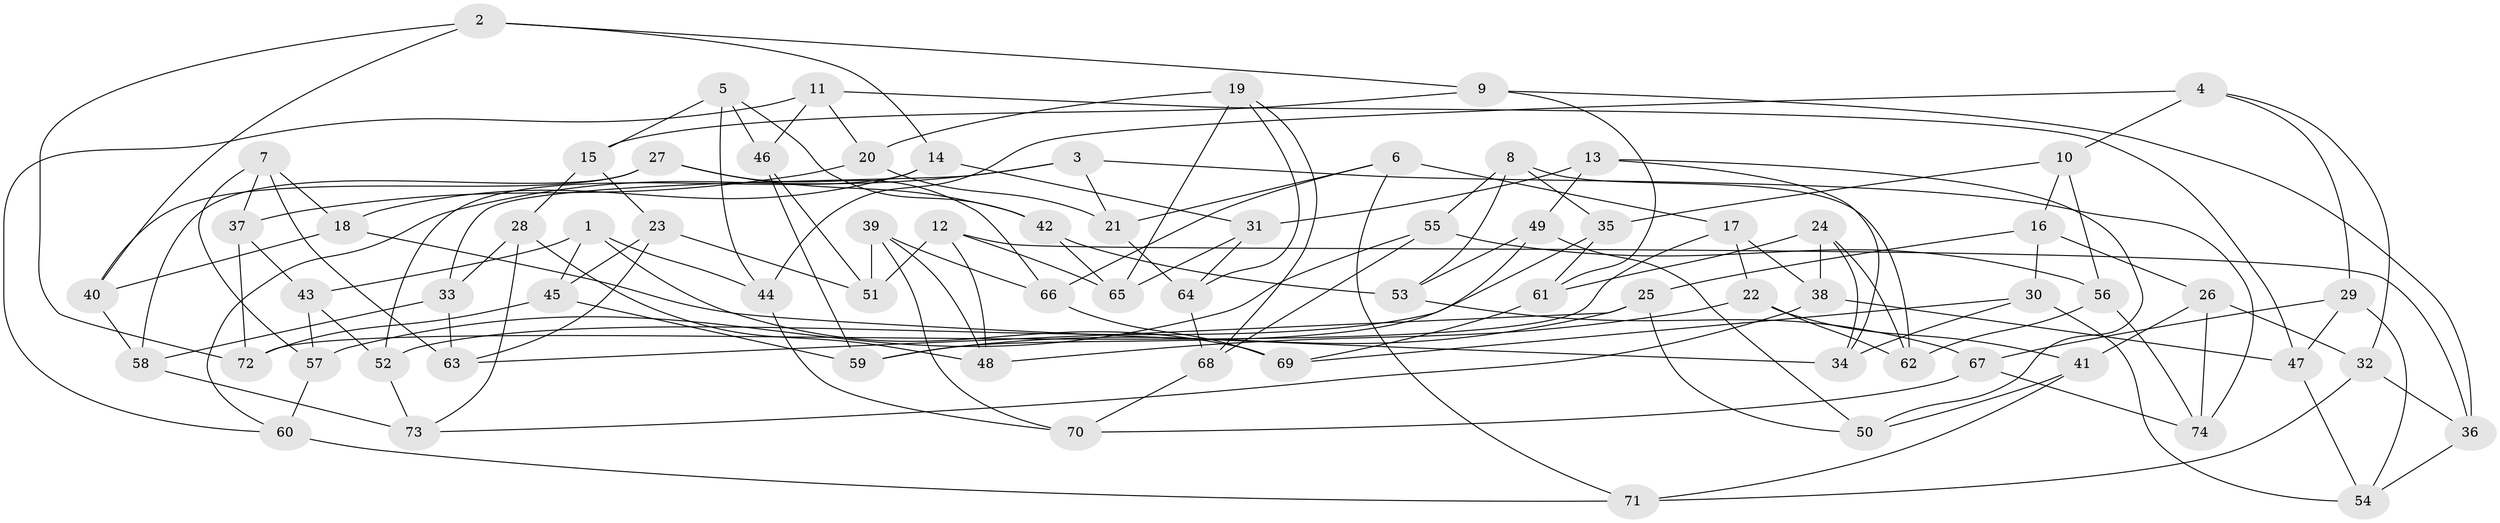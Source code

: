 // Generated by graph-tools (version 1.1) at 2025/26/03/09/25 03:26:55]
// undirected, 74 vertices, 148 edges
graph export_dot {
graph [start="1"]
  node [color=gray90,style=filled];
  1;
  2;
  3;
  4;
  5;
  6;
  7;
  8;
  9;
  10;
  11;
  12;
  13;
  14;
  15;
  16;
  17;
  18;
  19;
  20;
  21;
  22;
  23;
  24;
  25;
  26;
  27;
  28;
  29;
  30;
  31;
  32;
  33;
  34;
  35;
  36;
  37;
  38;
  39;
  40;
  41;
  42;
  43;
  44;
  45;
  46;
  47;
  48;
  49;
  50;
  51;
  52;
  53;
  54;
  55;
  56;
  57;
  58;
  59;
  60;
  61;
  62;
  63;
  64;
  65;
  66;
  67;
  68;
  69;
  70;
  71;
  72;
  73;
  74;
  1 -- 69;
  1 -- 43;
  1 -- 45;
  1 -- 44;
  2 -- 40;
  2 -- 72;
  2 -- 14;
  2 -- 9;
  3 -- 74;
  3 -- 21;
  3 -- 60;
  3 -- 33;
  4 -- 44;
  4 -- 10;
  4 -- 29;
  4 -- 32;
  5 -- 44;
  5 -- 42;
  5 -- 15;
  5 -- 46;
  6 -- 71;
  6 -- 21;
  6 -- 17;
  6 -- 66;
  7 -- 37;
  7 -- 63;
  7 -- 57;
  7 -- 18;
  8 -- 53;
  8 -- 55;
  8 -- 35;
  8 -- 62;
  9 -- 36;
  9 -- 15;
  9 -- 61;
  10 -- 35;
  10 -- 56;
  10 -- 16;
  11 -- 20;
  11 -- 60;
  11 -- 47;
  11 -- 46;
  12 -- 51;
  12 -- 65;
  12 -- 48;
  12 -- 36;
  13 -- 49;
  13 -- 31;
  13 -- 50;
  13 -- 34;
  14 -- 31;
  14 -- 18;
  14 -- 52;
  15 -- 28;
  15 -- 23;
  16 -- 25;
  16 -- 30;
  16 -- 26;
  17 -- 72;
  17 -- 22;
  17 -- 38;
  18 -- 34;
  18 -- 40;
  19 -- 65;
  19 -- 68;
  19 -- 64;
  19 -- 20;
  20 -- 21;
  20 -- 37;
  21 -- 64;
  22 -- 48;
  22 -- 41;
  22 -- 62;
  23 -- 45;
  23 -- 63;
  23 -- 51;
  24 -- 61;
  24 -- 34;
  24 -- 62;
  24 -- 38;
  25 -- 59;
  25 -- 63;
  25 -- 50;
  26 -- 41;
  26 -- 32;
  26 -- 74;
  27 -- 40;
  27 -- 66;
  27 -- 42;
  27 -- 58;
  28 -- 33;
  28 -- 48;
  28 -- 73;
  29 -- 67;
  29 -- 54;
  29 -- 47;
  30 -- 54;
  30 -- 34;
  30 -- 69;
  31 -- 65;
  31 -- 64;
  32 -- 71;
  32 -- 36;
  33 -- 58;
  33 -- 63;
  35 -- 52;
  35 -- 61;
  36 -- 54;
  37 -- 72;
  37 -- 43;
  38 -- 73;
  38 -- 47;
  39 -- 51;
  39 -- 70;
  39 -- 66;
  39 -- 48;
  40 -- 58;
  41 -- 71;
  41 -- 50;
  42 -- 65;
  42 -- 53;
  43 -- 57;
  43 -- 52;
  44 -- 70;
  45 -- 72;
  45 -- 59;
  46 -- 51;
  46 -- 59;
  47 -- 54;
  49 -- 50;
  49 -- 53;
  49 -- 59;
  52 -- 73;
  53 -- 67;
  55 -- 56;
  55 -- 57;
  55 -- 68;
  56 -- 62;
  56 -- 74;
  57 -- 60;
  58 -- 73;
  60 -- 71;
  61 -- 69;
  64 -- 68;
  66 -- 69;
  67 -- 74;
  67 -- 70;
  68 -- 70;
}
